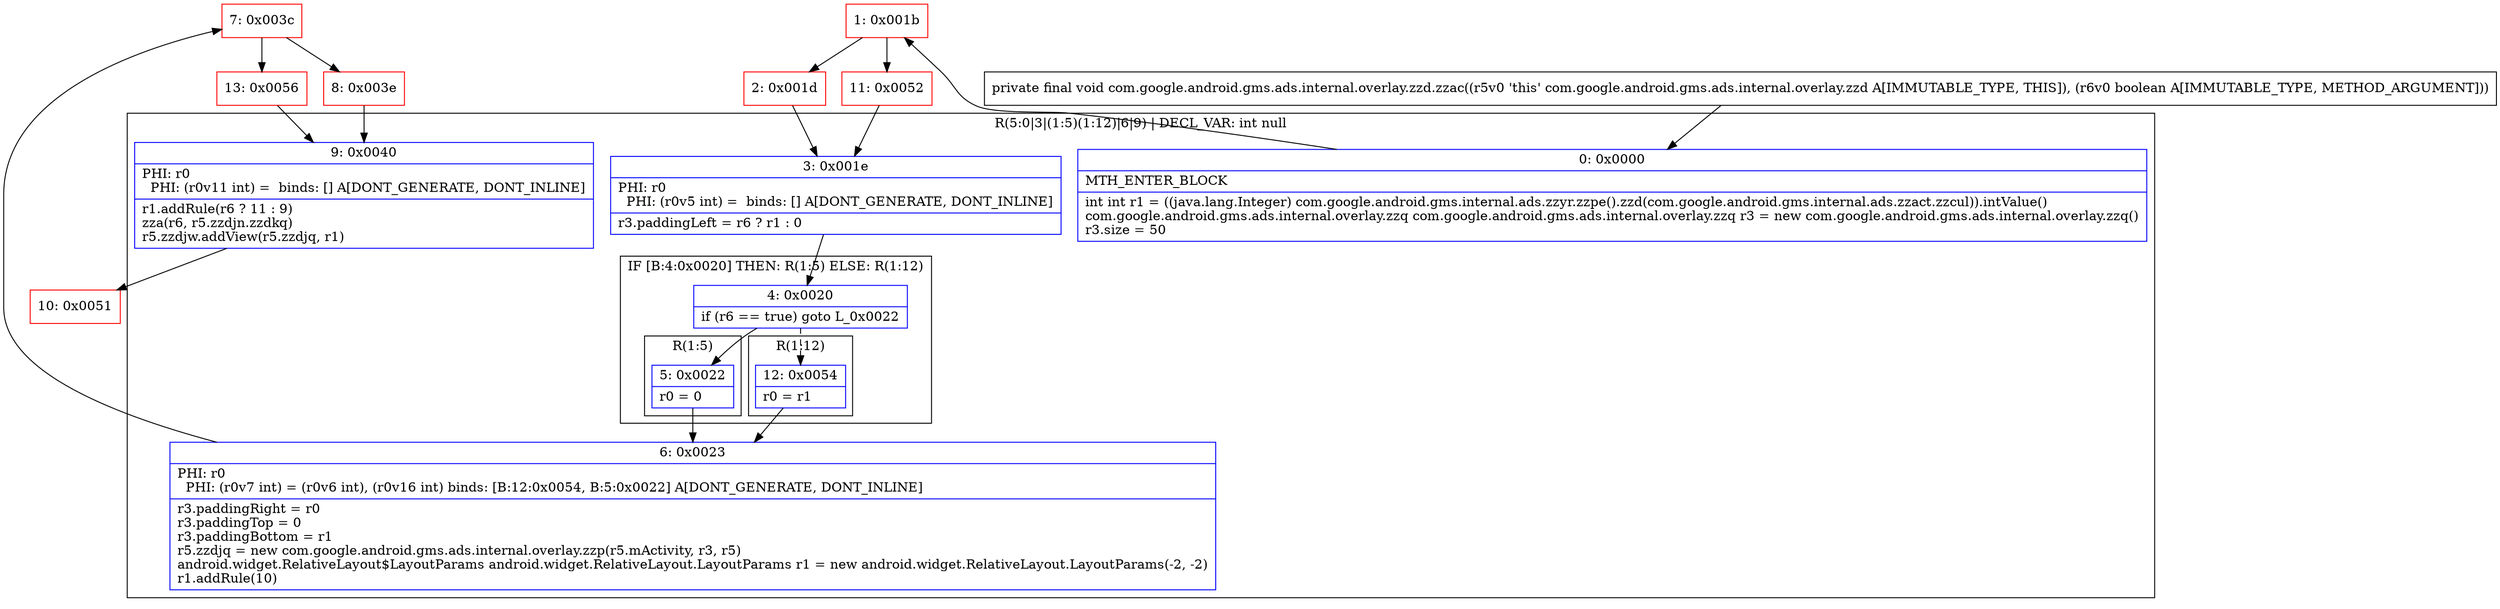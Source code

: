digraph "CFG forcom.google.android.gms.ads.internal.overlay.zzd.zzac(Z)V" {
subgraph cluster_Region_89811938 {
label = "R(5:0|3|(1:5)(1:12)|6|9) | DECL_VAR: int null\l";
node [shape=record,color=blue];
Node_0 [shape=record,label="{0\:\ 0x0000|MTH_ENTER_BLOCK\l|int int r1 = ((java.lang.Integer) com.google.android.gms.internal.ads.zzyr.zzpe().zzd(com.google.android.gms.internal.ads.zzact.zzcul)).intValue()\lcom.google.android.gms.ads.internal.overlay.zzq com.google.android.gms.ads.internal.overlay.zzq r3 = new com.google.android.gms.ads.internal.overlay.zzq()\lr3.size = 50\l}"];
Node_3 [shape=record,label="{3\:\ 0x001e|PHI: r0 \l  PHI: (r0v5 int) =  binds: [] A[DONT_GENERATE, DONT_INLINE]\l|r3.paddingLeft = r6 ? r1 : 0\l}"];
subgraph cluster_IfRegion_840512034 {
label = "IF [B:4:0x0020] THEN: R(1:5) ELSE: R(1:12)";
node [shape=record,color=blue];
Node_4 [shape=record,label="{4\:\ 0x0020|if (r6 == true) goto L_0x0022\l}"];
subgraph cluster_Region_1760722578 {
label = "R(1:5)";
node [shape=record,color=blue];
Node_5 [shape=record,label="{5\:\ 0x0022|r0 = 0\l}"];
}
subgraph cluster_Region_566145149 {
label = "R(1:12)";
node [shape=record,color=blue];
Node_12 [shape=record,label="{12\:\ 0x0054|r0 = r1\l}"];
}
}
Node_6 [shape=record,label="{6\:\ 0x0023|PHI: r0 \l  PHI: (r0v7 int) = (r0v6 int), (r0v16 int) binds: [B:12:0x0054, B:5:0x0022] A[DONT_GENERATE, DONT_INLINE]\l|r3.paddingRight = r0\lr3.paddingTop = 0\lr3.paddingBottom = r1\lr5.zzdjq = new com.google.android.gms.ads.internal.overlay.zzp(r5.mActivity, r3, r5)\landroid.widget.RelativeLayout$LayoutParams android.widget.RelativeLayout.LayoutParams r1 = new android.widget.RelativeLayout.LayoutParams(\-2, \-2)\lr1.addRule(10)\l}"];
Node_9 [shape=record,label="{9\:\ 0x0040|PHI: r0 \l  PHI: (r0v11 int) =  binds: [] A[DONT_GENERATE, DONT_INLINE]\l|r1.addRule(r6 ? 11 : 9)\lzza(r6, r5.zzdjn.zzdkq)\lr5.zzdjw.addView(r5.zzdjq, r1)\l}"];
}
Node_1 [shape=record,color=red,label="{1\:\ 0x001b}"];
Node_2 [shape=record,color=red,label="{2\:\ 0x001d}"];
Node_7 [shape=record,color=red,label="{7\:\ 0x003c}"];
Node_8 [shape=record,color=red,label="{8\:\ 0x003e}"];
Node_10 [shape=record,color=red,label="{10\:\ 0x0051}"];
Node_11 [shape=record,color=red,label="{11\:\ 0x0052}"];
Node_13 [shape=record,color=red,label="{13\:\ 0x0056}"];
MethodNode[shape=record,label="{private final void com.google.android.gms.ads.internal.overlay.zzd.zzac((r5v0 'this' com.google.android.gms.ads.internal.overlay.zzd A[IMMUTABLE_TYPE, THIS]), (r6v0 boolean A[IMMUTABLE_TYPE, METHOD_ARGUMENT])) }"];
MethodNode -> Node_0;
Node_0 -> Node_1;
Node_3 -> Node_4;
Node_4 -> Node_5;
Node_4 -> Node_12[style=dashed];
Node_5 -> Node_6;
Node_12 -> Node_6;
Node_6 -> Node_7;
Node_9 -> Node_10;
Node_1 -> Node_2;
Node_1 -> Node_11;
Node_2 -> Node_3;
Node_7 -> Node_8;
Node_7 -> Node_13;
Node_8 -> Node_9;
Node_11 -> Node_3;
Node_13 -> Node_9;
}

